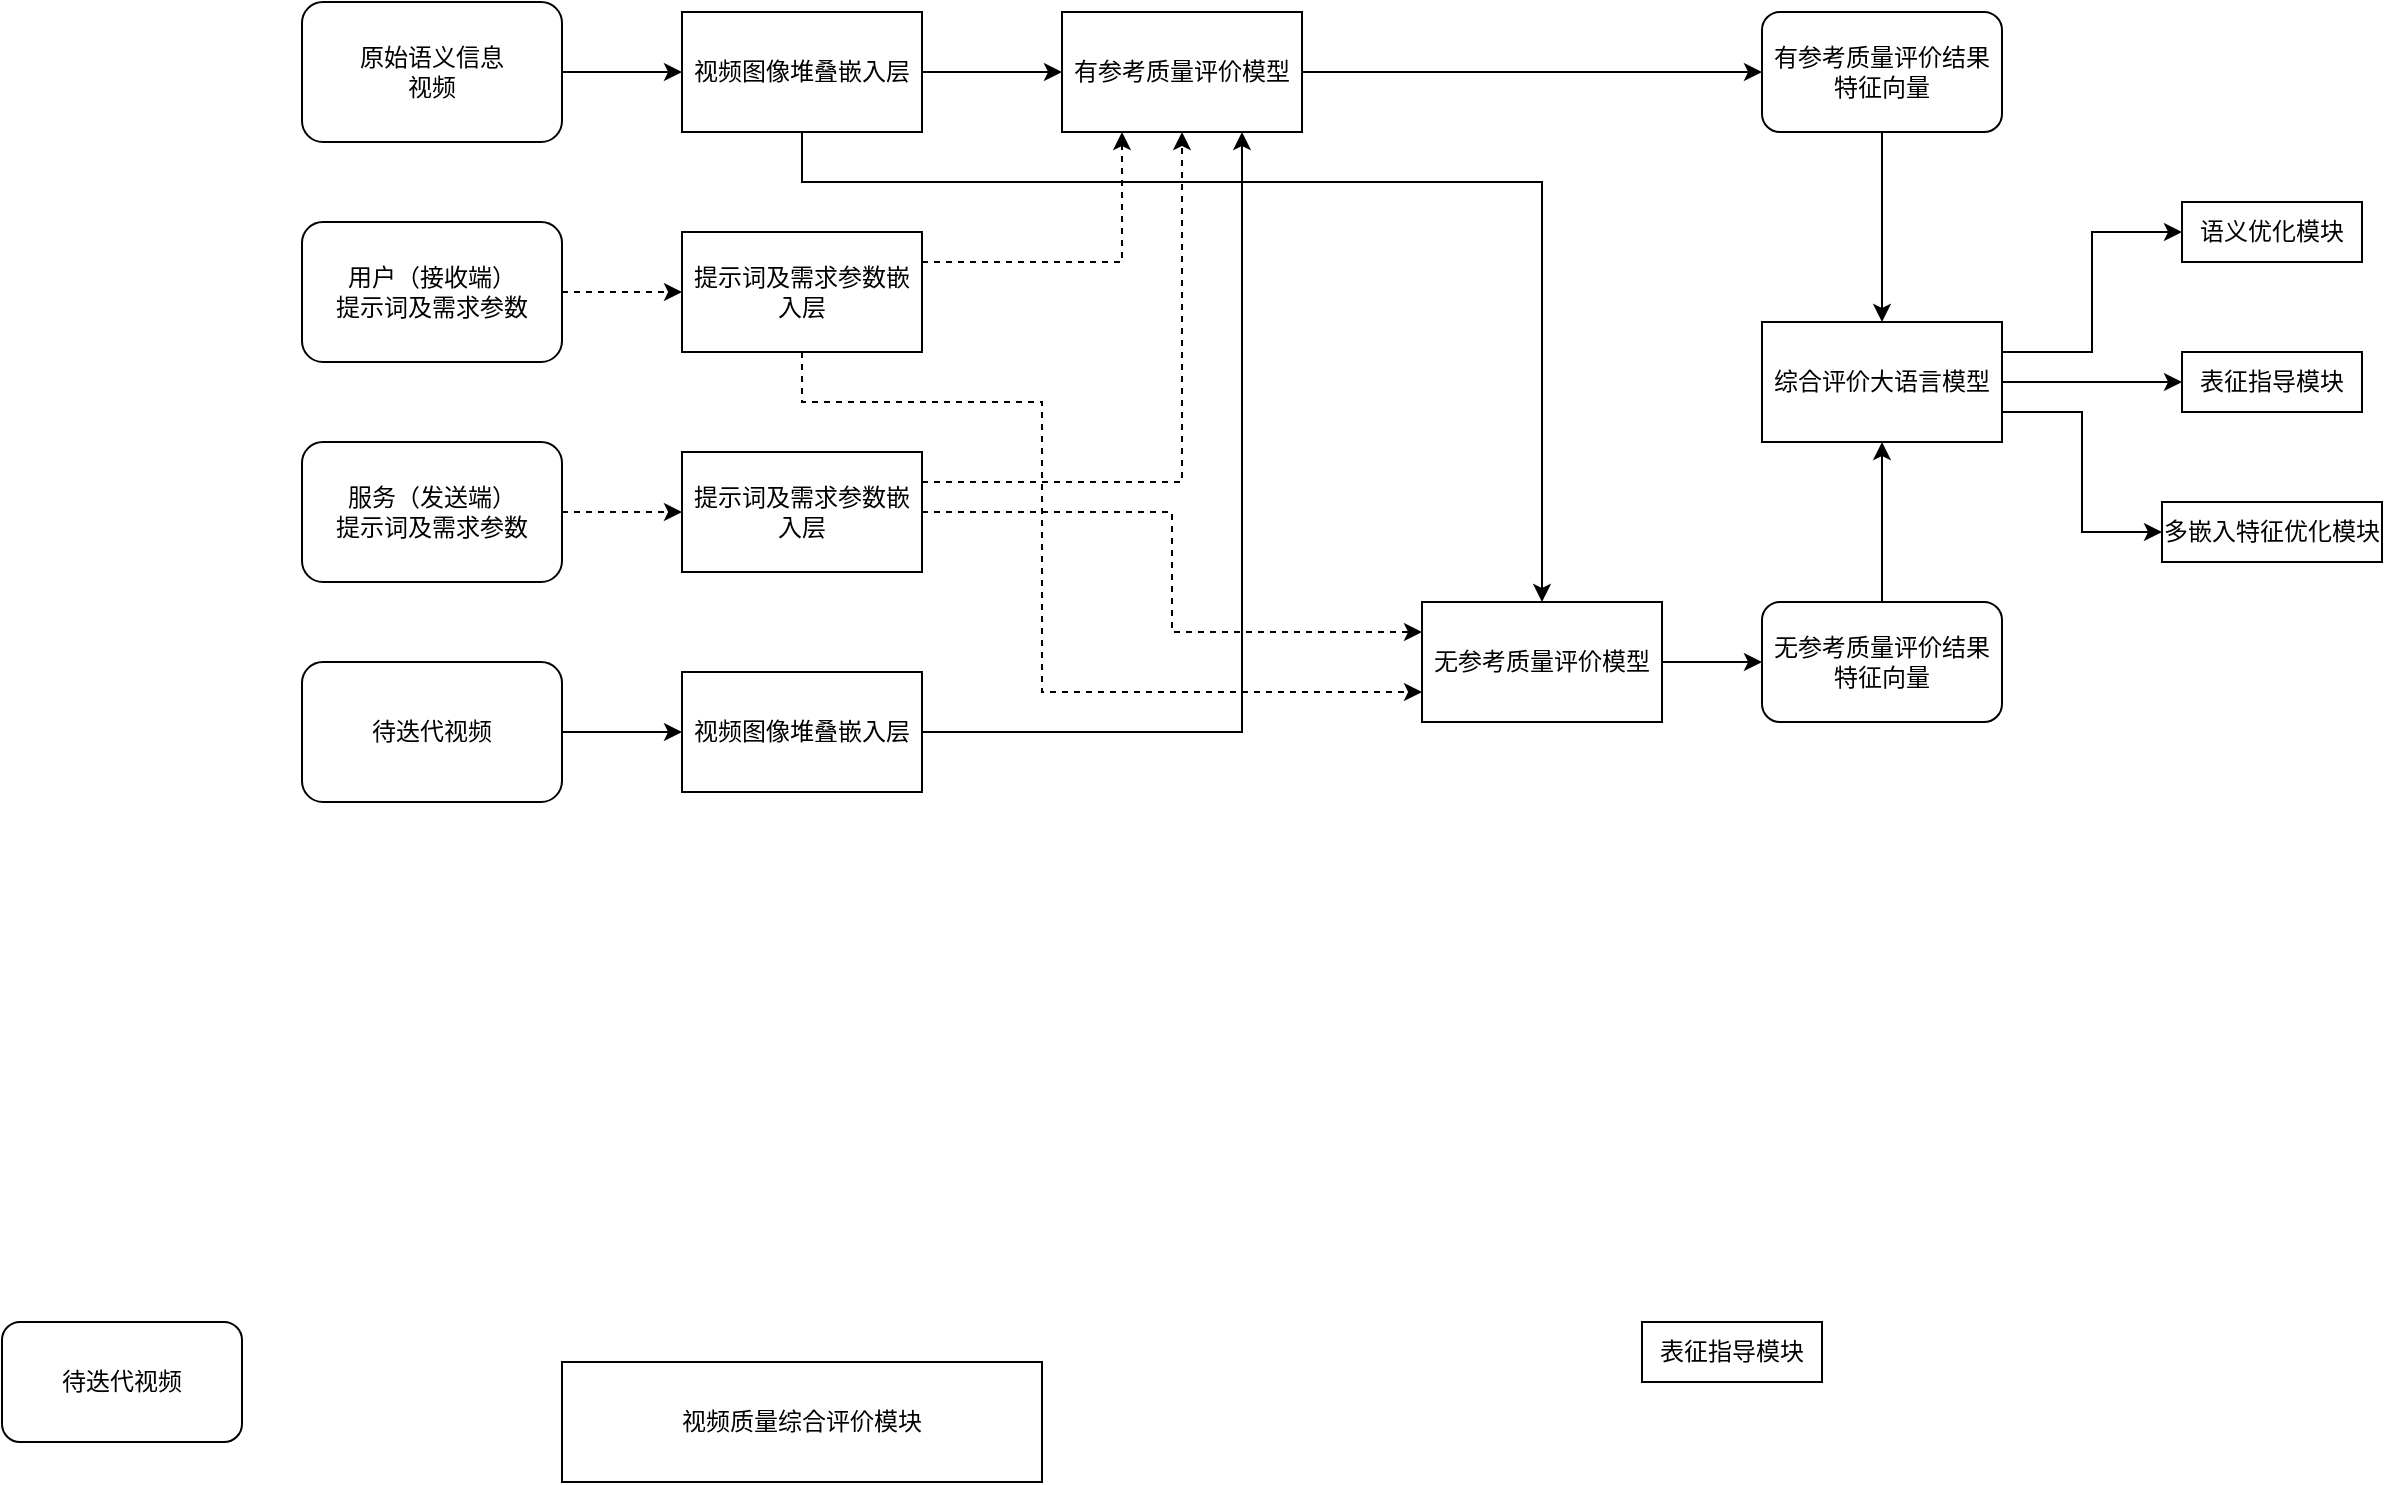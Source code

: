 <mxfile version="24.6.4" type="github">
  <diagram name="第 1 页" id="JpJuvLmKtG-MRXJeiW7m">
    <mxGraphModel dx="1296" dy="719" grid="1" gridSize="10" guides="1" tooltips="1" connect="1" arrows="1" fold="1" page="1" pageScale="1" pageWidth="1169" pageHeight="827" math="0" shadow="0">
      <root>
        <mxCell id="0" />
        <mxCell id="1" parent="0" />
        <mxCell id="MelZ6qpHFA7kS_R9BVZc-9" style="edgeStyle=orthogonalEdgeStyle;rounded=0;orthogonalLoop=1;jettySize=auto;html=1;entryX=0;entryY=0.5;entryDx=0;entryDy=0;dashed=1;" edge="1" parent="1" source="BcCwPTK8j7OGMrzo-Ye--47" target="MelZ6qpHFA7kS_R9BVZc-7">
          <mxGeometry relative="1" as="geometry" />
        </mxCell>
        <mxCell id="BcCwPTK8j7OGMrzo-Ye--47" value="用户（接收端）&lt;div&gt;提示词及&lt;span style=&quot;background-color: initial;&quot;&gt;需求参数&lt;/span&gt;&lt;/div&gt;" style="rounded=1;whiteSpace=wrap;html=1;" parent="1" vertex="1">
          <mxGeometry x="150" y="250" width="130" height="70" as="geometry" />
        </mxCell>
        <mxCell id="BcCwPTK8j7OGMrzo-Ye--63" value="待迭代视频" style="rounded=1;whiteSpace=wrap;html=1;" parent="1" vertex="1">
          <mxGeometry y="800" width="120" height="60" as="geometry" />
        </mxCell>
        <mxCell id="BcCwPTK8j7OGMrzo-Ye--66" value="视频质量综合评价模块" style="rounded=0;whiteSpace=wrap;html=1;" parent="1" vertex="1">
          <mxGeometry x="280" y="820" width="240" height="60" as="geometry" />
        </mxCell>
        <mxCell id="BcCwPTK8j7OGMrzo-Ye--71" value="表征指导模块" style="rounded=0;whiteSpace=wrap;html=1;" parent="1" vertex="1">
          <mxGeometry x="820" y="800" width="90" height="30" as="geometry" />
        </mxCell>
        <mxCell id="MelZ6qpHFA7kS_R9BVZc-10" style="edgeStyle=orthogonalEdgeStyle;rounded=0;orthogonalLoop=1;jettySize=auto;html=1;entryX=0;entryY=0.5;entryDx=0;entryDy=0;dashed=1;" edge="1" parent="1" source="BcCwPTK8j7OGMrzo-Ye--100" target="MelZ6qpHFA7kS_R9BVZc-8">
          <mxGeometry relative="1" as="geometry" />
        </mxCell>
        <mxCell id="BcCwPTK8j7OGMrzo-Ye--100" value="服务（发送端）&lt;div&gt;提示词及&lt;span style=&quot;background-color: initial;&quot;&gt;需求参数&lt;/span&gt;&lt;/div&gt;" style="rounded=1;whiteSpace=wrap;html=1;" parent="1" vertex="1">
          <mxGeometry x="150" y="360" width="130" height="70" as="geometry" />
        </mxCell>
        <mxCell id="MelZ6qpHFA7kS_R9BVZc-6" style="edgeStyle=orthogonalEdgeStyle;rounded=0;orthogonalLoop=1;jettySize=auto;html=1;entryX=0;entryY=0.5;entryDx=0;entryDy=0;" edge="1" parent="1" source="MelZ6qpHFA7kS_R9BVZc-1" target="MelZ6qpHFA7kS_R9BVZc-5">
          <mxGeometry relative="1" as="geometry" />
        </mxCell>
        <mxCell id="MelZ6qpHFA7kS_R9BVZc-1" value="待迭代视频" style="rounded=1;whiteSpace=wrap;html=1;" vertex="1" parent="1">
          <mxGeometry x="150" y="470" width="130" height="70" as="geometry" />
        </mxCell>
        <mxCell id="MelZ6qpHFA7kS_R9BVZc-4" style="edgeStyle=orthogonalEdgeStyle;rounded=0;orthogonalLoop=1;jettySize=auto;html=1;entryX=0;entryY=0.5;entryDx=0;entryDy=0;" edge="1" parent="1" source="MelZ6qpHFA7kS_R9BVZc-2" target="MelZ6qpHFA7kS_R9BVZc-3">
          <mxGeometry relative="1" as="geometry" />
        </mxCell>
        <mxCell id="MelZ6qpHFA7kS_R9BVZc-2" value="原始语义信息&lt;div&gt;视频&lt;/div&gt;" style="rounded=1;whiteSpace=wrap;html=1;" vertex="1" parent="1">
          <mxGeometry x="150" y="140" width="130" height="70" as="geometry" />
        </mxCell>
        <mxCell id="MelZ6qpHFA7kS_R9BVZc-12" style="edgeStyle=orthogonalEdgeStyle;rounded=0;orthogonalLoop=1;jettySize=auto;html=1;entryX=0;entryY=0.5;entryDx=0;entryDy=0;" edge="1" parent="1" source="MelZ6qpHFA7kS_R9BVZc-3" target="MelZ6qpHFA7kS_R9BVZc-11">
          <mxGeometry relative="1" as="geometry" />
        </mxCell>
        <mxCell id="MelZ6qpHFA7kS_R9BVZc-26" style="edgeStyle=orthogonalEdgeStyle;rounded=0;orthogonalLoop=1;jettySize=auto;html=1;entryX=0.5;entryY=0;entryDx=0;entryDy=0;" edge="1" parent="1" source="MelZ6qpHFA7kS_R9BVZc-3" target="MelZ6qpHFA7kS_R9BVZc-17">
          <mxGeometry relative="1" as="geometry">
            <Array as="points">
              <mxPoint x="400" y="230" />
              <mxPoint x="770" y="230" />
            </Array>
          </mxGeometry>
        </mxCell>
        <mxCell id="MelZ6qpHFA7kS_R9BVZc-3" value="视频图像堆叠嵌入层" style="rounded=0;whiteSpace=wrap;html=1;" vertex="1" parent="1">
          <mxGeometry x="340" y="145" width="120" height="60" as="geometry" />
        </mxCell>
        <mxCell id="MelZ6qpHFA7kS_R9BVZc-18" style="edgeStyle=orthogonalEdgeStyle;rounded=0;orthogonalLoop=1;jettySize=auto;html=1;entryX=0.75;entryY=1;entryDx=0;entryDy=0;" edge="1" parent="1" source="MelZ6qpHFA7kS_R9BVZc-5" target="MelZ6qpHFA7kS_R9BVZc-11">
          <mxGeometry relative="1" as="geometry" />
        </mxCell>
        <mxCell id="MelZ6qpHFA7kS_R9BVZc-5" value="视频图像堆叠嵌入层" style="rounded=0;whiteSpace=wrap;html=1;" vertex="1" parent="1">
          <mxGeometry x="340" y="475" width="120" height="60" as="geometry" />
        </mxCell>
        <mxCell id="MelZ6qpHFA7kS_R9BVZc-13" style="edgeStyle=orthogonalEdgeStyle;rounded=0;orthogonalLoop=1;jettySize=auto;html=1;entryX=0.25;entryY=1;entryDx=0;entryDy=0;dashed=1;exitX=1;exitY=0.25;exitDx=0;exitDy=0;" edge="1" parent="1" source="MelZ6qpHFA7kS_R9BVZc-7" target="MelZ6qpHFA7kS_R9BVZc-11">
          <mxGeometry relative="1" as="geometry" />
        </mxCell>
        <mxCell id="MelZ6qpHFA7kS_R9BVZc-25" style="edgeStyle=orthogonalEdgeStyle;rounded=0;orthogonalLoop=1;jettySize=auto;html=1;entryX=0;entryY=0.75;entryDx=0;entryDy=0;dashed=1;" edge="1" parent="1" source="MelZ6qpHFA7kS_R9BVZc-7" target="MelZ6qpHFA7kS_R9BVZc-17">
          <mxGeometry relative="1" as="geometry">
            <Array as="points">
              <mxPoint x="400" y="340" />
              <mxPoint x="520" y="340" />
              <mxPoint x="520" y="485" />
            </Array>
          </mxGeometry>
        </mxCell>
        <mxCell id="MelZ6qpHFA7kS_R9BVZc-7" value="提示词及需求参数嵌入层" style="rounded=0;whiteSpace=wrap;html=1;" vertex="1" parent="1">
          <mxGeometry x="340" y="255" width="120" height="60" as="geometry" />
        </mxCell>
        <mxCell id="MelZ6qpHFA7kS_R9BVZc-14" style="edgeStyle=orthogonalEdgeStyle;rounded=0;orthogonalLoop=1;jettySize=auto;html=1;dashed=1;entryX=0.5;entryY=1;entryDx=0;entryDy=0;exitX=1;exitY=0.25;exitDx=0;exitDy=0;" edge="1" parent="1" source="MelZ6qpHFA7kS_R9BVZc-8" target="MelZ6qpHFA7kS_R9BVZc-11">
          <mxGeometry relative="1" as="geometry">
            <mxPoint x="610" y="210" as="targetPoint" />
          </mxGeometry>
        </mxCell>
        <mxCell id="MelZ6qpHFA7kS_R9BVZc-21" style="edgeStyle=orthogonalEdgeStyle;rounded=0;orthogonalLoop=1;jettySize=auto;html=1;entryX=0;entryY=0.25;entryDx=0;entryDy=0;strokeColor=none;dashed=1;" edge="1" parent="1" source="MelZ6qpHFA7kS_R9BVZc-8" target="MelZ6qpHFA7kS_R9BVZc-17">
          <mxGeometry relative="1" as="geometry">
            <Array as="points">
              <mxPoint x="400" y="455" />
            </Array>
          </mxGeometry>
        </mxCell>
        <mxCell id="MelZ6qpHFA7kS_R9BVZc-24" style="edgeStyle=orthogonalEdgeStyle;rounded=0;orthogonalLoop=1;jettySize=auto;html=1;entryX=0;entryY=0.25;entryDx=0;entryDy=0;dashed=1;" edge="1" parent="1" source="MelZ6qpHFA7kS_R9BVZc-8" target="MelZ6qpHFA7kS_R9BVZc-17">
          <mxGeometry relative="1" as="geometry" />
        </mxCell>
        <mxCell id="MelZ6qpHFA7kS_R9BVZc-8" value="提示词及需求参数嵌入层" style="rounded=0;whiteSpace=wrap;html=1;" vertex="1" parent="1">
          <mxGeometry x="340" y="365" width="120" height="60" as="geometry" />
        </mxCell>
        <mxCell id="MelZ6qpHFA7kS_R9BVZc-27" style="edgeStyle=orthogonalEdgeStyle;rounded=0;orthogonalLoop=1;jettySize=auto;html=1;entryX=0;entryY=0.5;entryDx=0;entryDy=0;" edge="1" parent="1" source="MelZ6qpHFA7kS_R9BVZc-11" target="MelZ6qpHFA7kS_R9BVZc-16">
          <mxGeometry relative="1" as="geometry" />
        </mxCell>
        <mxCell id="MelZ6qpHFA7kS_R9BVZc-11" value="有参考质量评价模型" style="rounded=0;whiteSpace=wrap;html=1;" vertex="1" parent="1">
          <mxGeometry x="530" y="145" width="120" height="60" as="geometry" />
        </mxCell>
        <mxCell id="MelZ6qpHFA7kS_R9BVZc-31" style="edgeStyle=orthogonalEdgeStyle;rounded=0;orthogonalLoop=1;jettySize=auto;html=1;entryX=0.5;entryY=0;entryDx=0;entryDy=0;" edge="1" parent="1" source="MelZ6qpHFA7kS_R9BVZc-16" target="MelZ6qpHFA7kS_R9BVZc-30">
          <mxGeometry relative="1" as="geometry" />
        </mxCell>
        <mxCell id="MelZ6qpHFA7kS_R9BVZc-16" value="有参考质量评价结果特征向量" style="rounded=1;whiteSpace=wrap;html=1;" vertex="1" parent="1">
          <mxGeometry x="880" y="145" width="120" height="60" as="geometry" />
        </mxCell>
        <mxCell id="MelZ6qpHFA7kS_R9BVZc-29" style="edgeStyle=orthogonalEdgeStyle;rounded=0;orthogonalLoop=1;jettySize=auto;html=1;entryX=0;entryY=0.5;entryDx=0;entryDy=0;" edge="1" parent="1" source="MelZ6qpHFA7kS_R9BVZc-17" target="MelZ6qpHFA7kS_R9BVZc-28">
          <mxGeometry relative="1" as="geometry" />
        </mxCell>
        <mxCell id="MelZ6qpHFA7kS_R9BVZc-17" value="无参考质量评价模型" style="rounded=0;whiteSpace=wrap;html=1;" vertex="1" parent="1">
          <mxGeometry x="710" y="440" width="120" height="60" as="geometry" />
        </mxCell>
        <mxCell id="MelZ6qpHFA7kS_R9BVZc-32" style="edgeStyle=orthogonalEdgeStyle;rounded=0;orthogonalLoop=1;jettySize=auto;html=1;entryX=0.5;entryY=1;entryDx=0;entryDy=0;" edge="1" parent="1" source="MelZ6qpHFA7kS_R9BVZc-28" target="MelZ6qpHFA7kS_R9BVZc-30">
          <mxGeometry relative="1" as="geometry" />
        </mxCell>
        <mxCell id="MelZ6qpHFA7kS_R9BVZc-28" value="无参考质量评价结果特征向量" style="rounded=1;whiteSpace=wrap;html=1;" vertex="1" parent="1">
          <mxGeometry x="880" y="440" width="120" height="60" as="geometry" />
        </mxCell>
        <mxCell id="MelZ6qpHFA7kS_R9BVZc-36" style="edgeStyle=orthogonalEdgeStyle;rounded=0;orthogonalLoop=1;jettySize=auto;html=1;exitX=1;exitY=0.25;exitDx=0;exitDy=0;entryX=0;entryY=0.5;entryDx=0;entryDy=0;" edge="1" parent="1" source="MelZ6qpHFA7kS_R9BVZc-30" target="MelZ6qpHFA7kS_R9BVZc-33">
          <mxGeometry relative="1" as="geometry" />
        </mxCell>
        <mxCell id="MelZ6qpHFA7kS_R9BVZc-37" style="edgeStyle=orthogonalEdgeStyle;rounded=0;orthogonalLoop=1;jettySize=auto;html=1;" edge="1" parent="1" source="MelZ6qpHFA7kS_R9BVZc-30" target="MelZ6qpHFA7kS_R9BVZc-34">
          <mxGeometry relative="1" as="geometry" />
        </mxCell>
        <mxCell id="MelZ6qpHFA7kS_R9BVZc-38" style="edgeStyle=orthogonalEdgeStyle;rounded=0;orthogonalLoop=1;jettySize=auto;html=1;exitX=1;exitY=0.75;exitDx=0;exitDy=0;entryX=0;entryY=0.5;entryDx=0;entryDy=0;" edge="1" parent="1" source="MelZ6qpHFA7kS_R9BVZc-30" target="MelZ6qpHFA7kS_R9BVZc-35">
          <mxGeometry relative="1" as="geometry" />
        </mxCell>
        <mxCell id="MelZ6qpHFA7kS_R9BVZc-30" value="综合评价大语言模型" style="rounded=0;whiteSpace=wrap;html=1;" vertex="1" parent="1">
          <mxGeometry x="880" y="300" width="120" height="60" as="geometry" />
        </mxCell>
        <mxCell id="MelZ6qpHFA7kS_R9BVZc-33" value="语义优化模块" style="rounded=0;whiteSpace=wrap;html=1;" vertex="1" parent="1">
          <mxGeometry x="1090" y="240" width="90" height="30" as="geometry" />
        </mxCell>
        <mxCell id="MelZ6qpHFA7kS_R9BVZc-34" value="表征指导模块" style="rounded=0;whiteSpace=wrap;html=1;" vertex="1" parent="1">
          <mxGeometry x="1090" y="315" width="90" height="30" as="geometry" />
        </mxCell>
        <mxCell id="MelZ6qpHFA7kS_R9BVZc-35" value="多嵌入特征优化模块" style="rounded=0;whiteSpace=wrap;html=1;" vertex="1" parent="1">
          <mxGeometry x="1080" y="390" width="110" height="30" as="geometry" />
        </mxCell>
      </root>
    </mxGraphModel>
  </diagram>
</mxfile>
